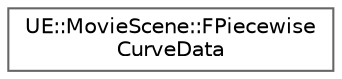 digraph "Graphical Class Hierarchy"
{
 // INTERACTIVE_SVG=YES
 // LATEX_PDF_SIZE
  bgcolor="transparent";
  edge [fontname=Helvetica,fontsize=10,labelfontname=Helvetica,labelfontsize=10];
  node [fontname=Helvetica,fontsize=10,shape=box,height=0.2,width=0.4];
  rankdir="LR";
  Node0 [id="Node000000",label="UE::MovieScene::FPiecewise\lCurveData",height=0.2,width=0.4,color="grey40", fillcolor="white", style="filled",URL="$df/d96/structUE_1_1MovieScene_1_1FPiecewiseCurveData.html",tooltip=" "];
}
